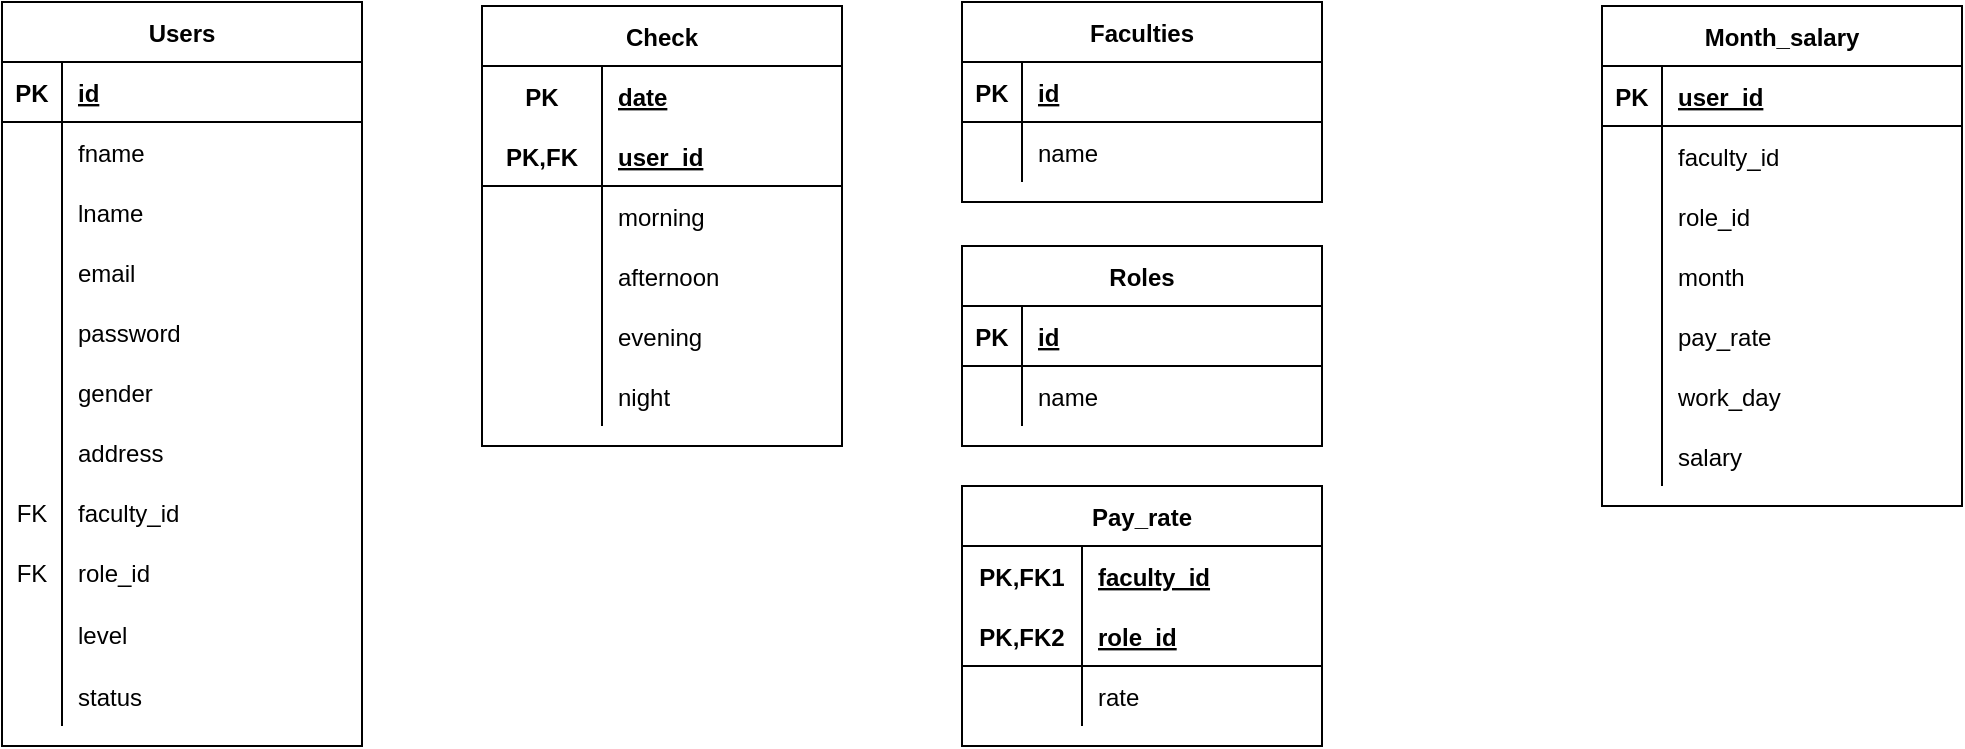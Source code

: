 <mxfile version="18.0.7" type="device"><diagram id="1mXmsZe5PBc4BgzJzt6q" name="Page-1"><mxGraphModel dx="1567" dy="876" grid="1" gridSize="10" guides="1" tooltips="1" connect="1" arrows="1" fold="1" page="1" pageScale="1" pageWidth="1200" pageHeight="1100" background="none" math="0" shadow="0"><root><mxCell id="0"/><mxCell id="1" parent="0"/><mxCell id="cq5-oQ_Dz_RCmPbzkfn3-1" value="Users" style="shape=table;startSize=30;container=1;collapsible=1;childLayout=tableLayout;fixedRows=1;rowLines=0;fontStyle=1;align=center;resizeLast=1;" vertex="1" parent="1"><mxGeometry x="40" y="38" width="180" height="372" as="geometry"/></mxCell><mxCell id="cq5-oQ_Dz_RCmPbzkfn3-2" value="" style="shape=tableRow;horizontal=0;startSize=0;swimlaneHead=0;swimlaneBody=0;fillColor=none;collapsible=0;dropTarget=0;points=[[0,0.5],[1,0.5]];portConstraint=eastwest;top=0;left=0;right=0;bottom=1;" vertex="1" parent="cq5-oQ_Dz_RCmPbzkfn3-1"><mxGeometry y="30" width="180" height="30" as="geometry"/></mxCell><mxCell id="cq5-oQ_Dz_RCmPbzkfn3-3" value="PK" style="shape=partialRectangle;connectable=0;fillColor=none;top=0;left=0;bottom=0;right=0;fontStyle=1;overflow=hidden;" vertex="1" parent="cq5-oQ_Dz_RCmPbzkfn3-2"><mxGeometry width="30" height="30" as="geometry"><mxRectangle width="30" height="30" as="alternateBounds"/></mxGeometry></mxCell><mxCell id="cq5-oQ_Dz_RCmPbzkfn3-4" value="id" style="shape=partialRectangle;connectable=0;fillColor=none;top=0;left=0;bottom=0;right=0;align=left;spacingLeft=6;fontStyle=5;overflow=hidden;" vertex="1" parent="cq5-oQ_Dz_RCmPbzkfn3-2"><mxGeometry x="30" width="150" height="30" as="geometry"><mxRectangle width="150" height="30" as="alternateBounds"/></mxGeometry></mxCell><mxCell id="cq5-oQ_Dz_RCmPbzkfn3-5" value="" style="shape=tableRow;horizontal=0;startSize=0;swimlaneHead=0;swimlaneBody=0;fillColor=none;collapsible=0;dropTarget=0;points=[[0,0.5],[1,0.5]];portConstraint=eastwest;top=0;left=0;right=0;bottom=0;" vertex="1" parent="cq5-oQ_Dz_RCmPbzkfn3-1"><mxGeometry y="60" width="180" height="30" as="geometry"/></mxCell><mxCell id="cq5-oQ_Dz_RCmPbzkfn3-6" value="" style="shape=partialRectangle;connectable=0;fillColor=none;top=0;left=0;bottom=0;right=0;editable=1;overflow=hidden;" vertex="1" parent="cq5-oQ_Dz_RCmPbzkfn3-5"><mxGeometry width="30" height="30" as="geometry"><mxRectangle width="30" height="30" as="alternateBounds"/></mxGeometry></mxCell><mxCell id="cq5-oQ_Dz_RCmPbzkfn3-7" value="fname" style="shape=partialRectangle;connectable=0;fillColor=none;top=0;left=0;bottom=0;right=0;align=left;spacingLeft=6;overflow=hidden;" vertex="1" parent="cq5-oQ_Dz_RCmPbzkfn3-5"><mxGeometry x="30" width="150" height="30" as="geometry"><mxRectangle width="150" height="30" as="alternateBounds"/></mxGeometry></mxCell><mxCell id="cq5-oQ_Dz_RCmPbzkfn3-8" value="" style="shape=tableRow;horizontal=0;startSize=0;swimlaneHead=0;swimlaneBody=0;fillColor=none;collapsible=0;dropTarget=0;points=[[0,0.5],[1,0.5]];portConstraint=eastwest;top=0;left=0;right=0;bottom=0;" vertex="1" parent="cq5-oQ_Dz_RCmPbzkfn3-1"><mxGeometry y="90" width="180" height="30" as="geometry"/></mxCell><mxCell id="cq5-oQ_Dz_RCmPbzkfn3-9" value="" style="shape=partialRectangle;connectable=0;fillColor=none;top=0;left=0;bottom=0;right=0;editable=1;overflow=hidden;" vertex="1" parent="cq5-oQ_Dz_RCmPbzkfn3-8"><mxGeometry width="30" height="30" as="geometry"><mxRectangle width="30" height="30" as="alternateBounds"/></mxGeometry></mxCell><mxCell id="cq5-oQ_Dz_RCmPbzkfn3-10" value="lname" style="shape=partialRectangle;connectable=0;fillColor=none;top=0;left=0;bottom=0;right=0;align=left;spacingLeft=6;overflow=hidden;" vertex="1" parent="cq5-oQ_Dz_RCmPbzkfn3-8"><mxGeometry x="30" width="150" height="30" as="geometry"><mxRectangle width="150" height="30" as="alternateBounds"/></mxGeometry></mxCell><mxCell id="cq5-oQ_Dz_RCmPbzkfn3-23" value="" style="shape=tableRow;horizontal=0;startSize=0;swimlaneHead=0;swimlaneBody=0;fillColor=none;collapsible=0;dropTarget=0;points=[[0,0.5],[1,0.5]];portConstraint=eastwest;top=0;left=0;right=0;bottom=0;" vertex="1" parent="cq5-oQ_Dz_RCmPbzkfn3-1"><mxGeometry y="120" width="180" height="30" as="geometry"/></mxCell><mxCell id="cq5-oQ_Dz_RCmPbzkfn3-24" value="" style="shape=partialRectangle;connectable=0;fillColor=none;top=0;left=0;bottom=0;right=0;editable=1;overflow=hidden;" vertex="1" parent="cq5-oQ_Dz_RCmPbzkfn3-23"><mxGeometry width="30" height="30" as="geometry"><mxRectangle width="30" height="30" as="alternateBounds"/></mxGeometry></mxCell><mxCell id="cq5-oQ_Dz_RCmPbzkfn3-25" value="email" style="shape=partialRectangle;connectable=0;fillColor=none;top=0;left=0;bottom=0;right=0;align=left;spacingLeft=6;overflow=hidden;" vertex="1" parent="cq5-oQ_Dz_RCmPbzkfn3-23"><mxGeometry x="30" width="150" height="30" as="geometry"><mxRectangle width="150" height="30" as="alternateBounds"/></mxGeometry></mxCell><mxCell id="cq5-oQ_Dz_RCmPbzkfn3-26" value="" style="shape=tableRow;horizontal=0;startSize=0;swimlaneHead=0;swimlaneBody=0;fillColor=none;collapsible=0;dropTarget=0;points=[[0,0.5],[1,0.5]];portConstraint=eastwest;top=0;left=0;right=0;bottom=0;" vertex="1" parent="cq5-oQ_Dz_RCmPbzkfn3-1"><mxGeometry y="150" width="180" height="30" as="geometry"/></mxCell><mxCell id="cq5-oQ_Dz_RCmPbzkfn3-27" value="" style="shape=partialRectangle;connectable=0;fillColor=none;top=0;left=0;bottom=0;right=0;editable=1;overflow=hidden;" vertex="1" parent="cq5-oQ_Dz_RCmPbzkfn3-26"><mxGeometry width="30" height="30" as="geometry"><mxRectangle width="30" height="30" as="alternateBounds"/></mxGeometry></mxCell><mxCell id="cq5-oQ_Dz_RCmPbzkfn3-28" value="password " style="shape=partialRectangle;connectable=0;fillColor=none;top=0;left=0;bottom=0;right=0;align=left;spacingLeft=6;overflow=hidden;" vertex="1" parent="cq5-oQ_Dz_RCmPbzkfn3-26"><mxGeometry x="30" width="150" height="30" as="geometry"><mxRectangle width="150" height="30" as="alternateBounds"/></mxGeometry></mxCell><mxCell id="cq5-oQ_Dz_RCmPbzkfn3-29" value="" style="shape=tableRow;horizontal=0;startSize=0;swimlaneHead=0;swimlaneBody=0;fillColor=none;collapsible=0;dropTarget=0;points=[[0,0.5],[1,0.5]];portConstraint=eastwest;top=0;left=0;right=0;bottom=0;" vertex="1" parent="cq5-oQ_Dz_RCmPbzkfn3-1"><mxGeometry y="180" width="180" height="30" as="geometry"/></mxCell><mxCell id="cq5-oQ_Dz_RCmPbzkfn3-30" value="" style="shape=partialRectangle;connectable=0;fillColor=none;top=0;left=0;bottom=0;right=0;editable=1;overflow=hidden;" vertex="1" parent="cq5-oQ_Dz_RCmPbzkfn3-29"><mxGeometry width="30" height="30" as="geometry"><mxRectangle width="30" height="30" as="alternateBounds"/></mxGeometry></mxCell><mxCell id="cq5-oQ_Dz_RCmPbzkfn3-31" value="gender" style="shape=partialRectangle;connectable=0;fillColor=none;top=0;left=0;bottom=0;right=0;align=left;spacingLeft=6;overflow=hidden;" vertex="1" parent="cq5-oQ_Dz_RCmPbzkfn3-29"><mxGeometry x="30" width="150" height="30" as="geometry"><mxRectangle width="150" height="30" as="alternateBounds"/></mxGeometry></mxCell><mxCell id="cq5-oQ_Dz_RCmPbzkfn3-32" value="" style="shape=tableRow;horizontal=0;startSize=0;swimlaneHead=0;swimlaneBody=0;fillColor=none;collapsible=0;dropTarget=0;points=[[0,0.5],[1,0.5]];portConstraint=eastwest;top=0;left=0;right=0;bottom=0;" vertex="1" parent="cq5-oQ_Dz_RCmPbzkfn3-1"><mxGeometry y="210" width="180" height="30" as="geometry"/></mxCell><mxCell id="cq5-oQ_Dz_RCmPbzkfn3-33" value="" style="shape=partialRectangle;connectable=0;fillColor=none;top=0;left=0;bottom=0;right=0;editable=1;overflow=hidden;" vertex="1" parent="cq5-oQ_Dz_RCmPbzkfn3-32"><mxGeometry width="30" height="30" as="geometry"><mxRectangle width="30" height="30" as="alternateBounds"/></mxGeometry></mxCell><mxCell id="cq5-oQ_Dz_RCmPbzkfn3-34" value="address" style="shape=partialRectangle;connectable=0;fillColor=none;top=0;left=0;bottom=0;right=0;align=left;spacingLeft=6;overflow=hidden;" vertex="1" parent="cq5-oQ_Dz_RCmPbzkfn3-32"><mxGeometry x="30" width="150" height="30" as="geometry"><mxRectangle width="150" height="30" as="alternateBounds"/></mxGeometry></mxCell><mxCell id="cq5-oQ_Dz_RCmPbzkfn3-78" value="" style="shape=tableRow;horizontal=0;startSize=0;swimlaneHead=0;swimlaneBody=0;fillColor=none;collapsible=0;dropTarget=0;points=[[0,0.5],[1,0.5]];portConstraint=eastwest;top=0;left=0;right=0;bottom=0;" vertex="1" parent="cq5-oQ_Dz_RCmPbzkfn3-1"><mxGeometry y="240" width="180" height="30" as="geometry"/></mxCell><mxCell id="cq5-oQ_Dz_RCmPbzkfn3-79" value="FK" style="shape=partialRectangle;connectable=0;fillColor=none;top=0;left=0;bottom=0;right=0;fontStyle=0;overflow=hidden;" vertex="1" parent="cq5-oQ_Dz_RCmPbzkfn3-78"><mxGeometry width="30" height="30" as="geometry"><mxRectangle width="30" height="30" as="alternateBounds"/></mxGeometry></mxCell><mxCell id="cq5-oQ_Dz_RCmPbzkfn3-80" value="faculty_id" style="shape=partialRectangle;connectable=0;fillColor=none;top=0;left=0;bottom=0;right=0;align=left;spacingLeft=6;fontStyle=0;overflow=hidden;" vertex="1" parent="cq5-oQ_Dz_RCmPbzkfn3-78"><mxGeometry x="30" width="150" height="30" as="geometry"><mxRectangle width="150" height="30" as="alternateBounds"/></mxGeometry></mxCell><mxCell id="cq5-oQ_Dz_RCmPbzkfn3-86" value="" style="shape=tableRow;horizontal=0;startSize=0;swimlaneHead=0;swimlaneBody=0;fillColor=none;collapsible=0;dropTarget=0;points=[[0,0.5],[1,0.5]];portConstraint=eastwest;top=0;left=0;right=0;bottom=0;" vertex="1" parent="cq5-oQ_Dz_RCmPbzkfn3-1"><mxGeometry y="270" width="180" height="30" as="geometry"/></mxCell><mxCell id="cq5-oQ_Dz_RCmPbzkfn3-87" value="FK" style="shape=partialRectangle;connectable=0;fillColor=none;top=0;left=0;bottom=0;right=0;fontStyle=0;overflow=hidden;" vertex="1" parent="cq5-oQ_Dz_RCmPbzkfn3-86"><mxGeometry width="30" height="30" as="geometry"><mxRectangle width="30" height="30" as="alternateBounds"/></mxGeometry></mxCell><mxCell id="cq5-oQ_Dz_RCmPbzkfn3-88" value="role_id" style="shape=partialRectangle;connectable=0;fillColor=none;top=0;left=0;bottom=0;right=0;align=left;spacingLeft=6;fontStyle=0;overflow=hidden;" vertex="1" parent="cq5-oQ_Dz_RCmPbzkfn3-86"><mxGeometry x="30" width="150" height="30" as="geometry"><mxRectangle width="150" height="30" as="alternateBounds"/></mxGeometry></mxCell><mxCell id="cq5-oQ_Dz_RCmPbzkfn3-65" value="" style="shape=tableRow;horizontal=0;startSize=0;swimlaneHead=0;swimlaneBody=0;fillColor=none;collapsible=0;dropTarget=0;points=[[0,0.5],[1,0.5]];portConstraint=eastwest;top=0;left=0;right=0;bottom=0;" vertex="1" parent="cq5-oQ_Dz_RCmPbzkfn3-1"><mxGeometry y="300" width="180" height="32" as="geometry"/></mxCell><mxCell id="cq5-oQ_Dz_RCmPbzkfn3-66" value="" style="shape=partialRectangle;connectable=0;fillColor=none;top=0;left=0;bottom=0;right=0;editable=1;overflow=hidden;" vertex="1" parent="cq5-oQ_Dz_RCmPbzkfn3-65"><mxGeometry width="30" height="32" as="geometry"><mxRectangle width="30" height="32" as="alternateBounds"/></mxGeometry></mxCell><mxCell id="cq5-oQ_Dz_RCmPbzkfn3-67" value="level" style="shape=partialRectangle;connectable=0;fillColor=none;top=0;left=0;bottom=0;right=0;align=left;spacingLeft=6;overflow=hidden;" vertex="1" parent="cq5-oQ_Dz_RCmPbzkfn3-65"><mxGeometry x="30" width="150" height="32" as="geometry"><mxRectangle width="150" height="32" as="alternateBounds"/></mxGeometry></mxCell><mxCell id="cq5-oQ_Dz_RCmPbzkfn3-68" value="" style="shape=tableRow;horizontal=0;startSize=0;swimlaneHead=0;swimlaneBody=0;fillColor=none;collapsible=0;dropTarget=0;points=[[0,0.5],[1,0.5]];portConstraint=eastwest;top=0;left=0;right=0;bottom=0;" vertex="1" parent="cq5-oQ_Dz_RCmPbzkfn3-1"><mxGeometry y="332" width="180" height="30" as="geometry"/></mxCell><mxCell id="cq5-oQ_Dz_RCmPbzkfn3-69" value="" style="shape=partialRectangle;connectable=0;fillColor=none;top=0;left=0;bottom=0;right=0;editable=1;overflow=hidden;" vertex="1" parent="cq5-oQ_Dz_RCmPbzkfn3-68"><mxGeometry width="30" height="30" as="geometry"><mxRectangle width="30" height="30" as="alternateBounds"/></mxGeometry></mxCell><mxCell id="cq5-oQ_Dz_RCmPbzkfn3-70" value="status" style="shape=partialRectangle;connectable=0;fillColor=none;top=0;left=0;bottom=0;right=0;align=left;spacingLeft=6;overflow=hidden;" vertex="1" parent="cq5-oQ_Dz_RCmPbzkfn3-68"><mxGeometry x="30" width="150" height="30" as="geometry"><mxRectangle width="150" height="30" as="alternateBounds"/></mxGeometry></mxCell><mxCell id="cq5-oQ_Dz_RCmPbzkfn3-103" value="" style="shape=tableRow;horizontal=0;startSize=0;swimlaneHead=0;swimlaneBody=0;fillColor=none;collapsible=0;dropTarget=0;points=[[0,0.5],[1,0.5]];portConstraint=eastwest;top=0;left=0;right=0;bottom=0;" vertex="1" parent="1"><mxGeometry x="280" y="190" width="180" height="30" as="geometry"/></mxCell><mxCell id="cq5-oQ_Dz_RCmPbzkfn3-104" value="" style="shape=partialRectangle;connectable=0;fillColor=none;top=0;left=0;bottom=0;right=0;editable=1;overflow=hidden;" vertex="1" parent="cq5-oQ_Dz_RCmPbzkfn3-103"><mxGeometry width="30" height="30" as="geometry"><mxRectangle width="30" height="30" as="alternateBounds"/></mxGeometry></mxCell><mxCell id="cq5-oQ_Dz_RCmPbzkfn3-106" value="" style="shape=tableRow;horizontal=0;startSize=0;swimlaneHead=0;swimlaneBody=0;fillColor=none;collapsible=0;dropTarget=0;points=[[0,0.5],[1,0.5]];portConstraint=eastwest;top=0;left=0;right=0;bottom=0;" vertex="1" parent="1"><mxGeometry x="280" y="220" width="180" height="30" as="geometry"/></mxCell><mxCell id="cq5-oQ_Dz_RCmPbzkfn3-107" value="" style="shape=partialRectangle;connectable=0;fillColor=none;top=0;left=0;bottom=0;right=0;editable=1;overflow=hidden;" vertex="1" parent="cq5-oQ_Dz_RCmPbzkfn3-106"><mxGeometry width="30" height="30" as="geometry"><mxRectangle width="30" height="30" as="alternateBounds"/></mxGeometry></mxCell><mxCell id="cq5-oQ_Dz_RCmPbzkfn3-109" value="" style="shape=tableRow;horizontal=0;startSize=0;swimlaneHead=0;swimlaneBody=0;fillColor=none;collapsible=0;dropTarget=0;points=[[0,0.5],[1,0.5]];portConstraint=eastwest;top=0;left=0;right=0;bottom=0;" vertex="1" parent="1"><mxGeometry x="280" y="250" width="180" height="30" as="geometry"/></mxCell><mxCell id="cq5-oQ_Dz_RCmPbzkfn3-110" value="" style="shape=partialRectangle;connectable=0;fillColor=none;top=0;left=0;bottom=0;right=0;editable=1;overflow=hidden;" vertex="1" parent="cq5-oQ_Dz_RCmPbzkfn3-109"><mxGeometry width="30" height="30" as="geometry"><mxRectangle width="30" height="30" as="alternateBounds"/></mxGeometry></mxCell><mxCell id="cq5-oQ_Dz_RCmPbzkfn3-160" value="Check" style="shape=table;startSize=30;container=1;collapsible=1;childLayout=tableLayout;fixedRows=1;rowLines=0;fontStyle=1;align=center;resizeLast=1;" vertex="1" parent="1"><mxGeometry x="280" y="40" width="180" height="220" as="geometry"/></mxCell><mxCell id="cq5-oQ_Dz_RCmPbzkfn3-161" value="" style="shape=tableRow;horizontal=0;startSize=0;swimlaneHead=0;swimlaneBody=0;fillColor=none;collapsible=0;dropTarget=0;points=[[0,0.5],[1,0.5]];portConstraint=eastwest;top=0;left=0;right=0;bottom=0;" vertex="1" parent="cq5-oQ_Dz_RCmPbzkfn3-160"><mxGeometry y="30" width="180" height="30" as="geometry"/></mxCell><mxCell id="cq5-oQ_Dz_RCmPbzkfn3-162" value="PK" style="shape=partialRectangle;connectable=0;fillColor=none;top=0;left=0;bottom=0;right=0;fontStyle=1;overflow=hidden;" vertex="1" parent="cq5-oQ_Dz_RCmPbzkfn3-161"><mxGeometry width="60" height="30" as="geometry"><mxRectangle width="60" height="30" as="alternateBounds"/></mxGeometry></mxCell><mxCell id="cq5-oQ_Dz_RCmPbzkfn3-163" value="date" style="shape=partialRectangle;connectable=0;fillColor=none;top=0;left=0;bottom=0;right=0;align=left;spacingLeft=6;fontStyle=5;overflow=hidden;" vertex="1" parent="cq5-oQ_Dz_RCmPbzkfn3-161"><mxGeometry x="60" width="120" height="30" as="geometry"><mxRectangle width="120" height="30" as="alternateBounds"/></mxGeometry></mxCell><mxCell id="cq5-oQ_Dz_RCmPbzkfn3-164" value="" style="shape=tableRow;horizontal=0;startSize=0;swimlaneHead=0;swimlaneBody=0;fillColor=none;collapsible=0;dropTarget=0;points=[[0,0.5],[1,0.5]];portConstraint=eastwest;top=0;left=0;right=0;bottom=1;" vertex="1" parent="cq5-oQ_Dz_RCmPbzkfn3-160"><mxGeometry y="60" width="180" height="30" as="geometry"/></mxCell><mxCell id="cq5-oQ_Dz_RCmPbzkfn3-165" value="PK,FK" style="shape=partialRectangle;connectable=0;fillColor=none;top=0;left=0;bottom=0;right=0;fontStyle=1;overflow=hidden;" vertex="1" parent="cq5-oQ_Dz_RCmPbzkfn3-164"><mxGeometry width="60" height="30" as="geometry"><mxRectangle width="60" height="30" as="alternateBounds"/></mxGeometry></mxCell><mxCell id="cq5-oQ_Dz_RCmPbzkfn3-166" value="user_id" style="shape=partialRectangle;connectable=0;fillColor=none;top=0;left=0;bottom=0;right=0;align=left;spacingLeft=6;fontStyle=5;overflow=hidden;" vertex="1" parent="cq5-oQ_Dz_RCmPbzkfn3-164"><mxGeometry x="60" width="120" height="30" as="geometry"><mxRectangle width="120" height="30" as="alternateBounds"/></mxGeometry></mxCell><mxCell id="cq5-oQ_Dz_RCmPbzkfn3-167" value="" style="shape=tableRow;horizontal=0;startSize=0;swimlaneHead=0;swimlaneBody=0;fillColor=none;collapsible=0;dropTarget=0;points=[[0,0.5],[1,0.5]];portConstraint=eastwest;top=0;left=0;right=0;bottom=0;" vertex="1" parent="cq5-oQ_Dz_RCmPbzkfn3-160"><mxGeometry y="90" width="180" height="30" as="geometry"/></mxCell><mxCell id="cq5-oQ_Dz_RCmPbzkfn3-168" value="" style="shape=partialRectangle;connectable=0;fillColor=none;top=0;left=0;bottom=0;right=0;editable=1;overflow=hidden;" vertex="1" parent="cq5-oQ_Dz_RCmPbzkfn3-167"><mxGeometry width="60" height="30" as="geometry"><mxRectangle width="60" height="30" as="alternateBounds"/></mxGeometry></mxCell><mxCell id="cq5-oQ_Dz_RCmPbzkfn3-169" value="morning" style="shape=partialRectangle;connectable=0;fillColor=none;top=0;left=0;bottom=0;right=0;align=left;spacingLeft=6;overflow=hidden;" vertex="1" parent="cq5-oQ_Dz_RCmPbzkfn3-167"><mxGeometry x="60" width="120" height="30" as="geometry"><mxRectangle width="120" height="30" as="alternateBounds"/></mxGeometry></mxCell><mxCell id="cq5-oQ_Dz_RCmPbzkfn3-170" value="" style="shape=tableRow;horizontal=0;startSize=0;swimlaneHead=0;swimlaneBody=0;fillColor=none;collapsible=0;dropTarget=0;points=[[0,0.5],[1,0.5]];portConstraint=eastwest;top=0;left=0;right=0;bottom=0;" vertex="1" parent="cq5-oQ_Dz_RCmPbzkfn3-160"><mxGeometry y="120" width="180" height="30" as="geometry"/></mxCell><mxCell id="cq5-oQ_Dz_RCmPbzkfn3-171" value="" style="shape=partialRectangle;connectable=0;fillColor=none;top=0;left=0;bottom=0;right=0;editable=1;overflow=hidden;" vertex="1" parent="cq5-oQ_Dz_RCmPbzkfn3-170"><mxGeometry width="60" height="30" as="geometry"><mxRectangle width="60" height="30" as="alternateBounds"/></mxGeometry></mxCell><mxCell id="cq5-oQ_Dz_RCmPbzkfn3-172" value="afternoon" style="shape=partialRectangle;connectable=0;fillColor=none;top=0;left=0;bottom=0;right=0;align=left;spacingLeft=6;overflow=hidden;" vertex="1" parent="cq5-oQ_Dz_RCmPbzkfn3-170"><mxGeometry x="60" width="120" height="30" as="geometry"><mxRectangle width="120" height="30" as="alternateBounds"/></mxGeometry></mxCell><mxCell id="cq5-oQ_Dz_RCmPbzkfn3-179" value="" style="shape=tableRow;horizontal=0;startSize=0;swimlaneHead=0;swimlaneBody=0;fillColor=none;collapsible=0;dropTarget=0;points=[[0,0.5],[1,0.5]];portConstraint=eastwest;top=0;left=0;right=0;bottom=0;" vertex="1" parent="cq5-oQ_Dz_RCmPbzkfn3-160"><mxGeometry y="150" width="180" height="30" as="geometry"/></mxCell><mxCell id="cq5-oQ_Dz_RCmPbzkfn3-180" value="" style="shape=partialRectangle;connectable=0;fillColor=none;top=0;left=0;bottom=0;right=0;editable=1;overflow=hidden;" vertex="1" parent="cq5-oQ_Dz_RCmPbzkfn3-179"><mxGeometry width="60" height="30" as="geometry"><mxRectangle width="60" height="30" as="alternateBounds"/></mxGeometry></mxCell><mxCell id="cq5-oQ_Dz_RCmPbzkfn3-181" value="evening" style="shape=partialRectangle;connectable=0;fillColor=none;top=0;left=0;bottom=0;right=0;align=left;spacingLeft=6;overflow=hidden;" vertex="1" parent="cq5-oQ_Dz_RCmPbzkfn3-179"><mxGeometry x="60" width="120" height="30" as="geometry"><mxRectangle width="120" height="30" as="alternateBounds"/></mxGeometry></mxCell><mxCell id="cq5-oQ_Dz_RCmPbzkfn3-182" value="" style="shape=tableRow;horizontal=0;startSize=0;swimlaneHead=0;swimlaneBody=0;fillColor=none;collapsible=0;dropTarget=0;points=[[0,0.5],[1,0.5]];portConstraint=eastwest;top=0;left=0;right=0;bottom=0;" vertex="1" parent="cq5-oQ_Dz_RCmPbzkfn3-160"><mxGeometry y="180" width="180" height="30" as="geometry"/></mxCell><mxCell id="cq5-oQ_Dz_RCmPbzkfn3-183" value="" style="shape=partialRectangle;connectable=0;fillColor=none;top=0;left=0;bottom=0;right=0;editable=1;overflow=hidden;" vertex="1" parent="cq5-oQ_Dz_RCmPbzkfn3-182"><mxGeometry width="60" height="30" as="geometry"><mxRectangle width="60" height="30" as="alternateBounds"/></mxGeometry></mxCell><mxCell id="cq5-oQ_Dz_RCmPbzkfn3-184" value="night" style="shape=partialRectangle;connectable=0;fillColor=none;top=0;left=0;bottom=0;right=0;align=left;spacingLeft=6;overflow=hidden;" vertex="1" parent="cq5-oQ_Dz_RCmPbzkfn3-182"><mxGeometry x="60" width="120" height="30" as="geometry"><mxRectangle width="120" height="30" as="alternateBounds"/></mxGeometry></mxCell><mxCell id="cq5-oQ_Dz_RCmPbzkfn3-185" value="Faculties" style="shape=table;startSize=30;container=1;collapsible=1;childLayout=tableLayout;fixedRows=1;rowLines=0;fontStyle=1;align=center;resizeLast=1;" vertex="1" parent="1"><mxGeometry x="520" y="38" width="180" height="100" as="geometry"/></mxCell><mxCell id="cq5-oQ_Dz_RCmPbzkfn3-186" value="" style="shape=tableRow;horizontal=0;startSize=0;swimlaneHead=0;swimlaneBody=0;fillColor=none;collapsible=0;dropTarget=0;points=[[0,0.5],[1,0.5]];portConstraint=eastwest;top=0;left=0;right=0;bottom=1;" vertex="1" parent="cq5-oQ_Dz_RCmPbzkfn3-185"><mxGeometry y="30" width="180" height="30" as="geometry"/></mxCell><mxCell id="cq5-oQ_Dz_RCmPbzkfn3-187" value="PK" style="shape=partialRectangle;connectable=0;fillColor=none;top=0;left=0;bottom=0;right=0;fontStyle=1;overflow=hidden;" vertex="1" parent="cq5-oQ_Dz_RCmPbzkfn3-186"><mxGeometry width="30" height="30" as="geometry"><mxRectangle width="30" height="30" as="alternateBounds"/></mxGeometry></mxCell><mxCell id="cq5-oQ_Dz_RCmPbzkfn3-188" value="id" style="shape=partialRectangle;connectable=0;fillColor=none;top=0;left=0;bottom=0;right=0;align=left;spacingLeft=6;fontStyle=5;overflow=hidden;" vertex="1" parent="cq5-oQ_Dz_RCmPbzkfn3-186"><mxGeometry x="30" width="150" height="30" as="geometry"><mxRectangle width="150" height="30" as="alternateBounds"/></mxGeometry></mxCell><mxCell id="cq5-oQ_Dz_RCmPbzkfn3-189" value="" style="shape=tableRow;horizontal=0;startSize=0;swimlaneHead=0;swimlaneBody=0;fillColor=none;collapsible=0;dropTarget=0;points=[[0,0.5],[1,0.5]];portConstraint=eastwest;top=0;left=0;right=0;bottom=0;" vertex="1" parent="cq5-oQ_Dz_RCmPbzkfn3-185"><mxGeometry y="60" width="180" height="30" as="geometry"/></mxCell><mxCell id="cq5-oQ_Dz_RCmPbzkfn3-190" value="" style="shape=partialRectangle;connectable=0;fillColor=none;top=0;left=0;bottom=0;right=0;editable=1;overflow=hidden;" vertex="1" parent="cq5-oQ_Dz_RCmPbzkfn3-189"><mxGeometry width="30" height="30" as="geometry"><mxRectangle width="30" height="30" as="alternateBounds"/></mxGeometry></mxCell><mxCell id="cq5-oQ_Dz_RCmPbzkfn3-191" value="name" style="shape=partialRectangle;connectable=0;fillColor=none;top=0;left=0;bottom=0;right=0;align=left;spacingLeft=6;overflow=hidden;" vertex="1" parent="cq5-oQ_Dz_RCmPbzkfn3-189"><mxGeometry x="30" width="150" height="30" as="geometry"><mxRectangle width="150" height="30" as="alternateBounds"/></mxGeometry></mxCell><mxCell id="cq5-oQ_Dz_RCmPbzkfn3-198" value="Roles" style="shape=table;startSize=30;container=1;collapsible=1;childLayout=tableLayout;fixedRows=1;rowLines=0;fontStyle=1;align=center;resizeLast=1;" vertex="1" parent="1"><mxGeometry x="520" y="160" width="180" height="100" as="geometry"/></mxCell><mxCell id="cq5-oQ_Dz_RCmPbzkfn3-199" value="" style="shape=tableRow;horizontal=0;startSize=0;swimlaneHead=0;swimlaneBody=0;fillColor=none;collapsible=0;dropTarget=0;points=[[0,0.5],[1,0.5]];portConstraint=eastwest;top=0;left=0;right=0;bottom=1;" vertex="1" parent="cq5-oQ_Dz_RCmPbzkfn3-198"><mxGeometry y="30" width="180" height="30" as="geometry"/></mxCell><mxCell id="cq5-oQ_Dz_RCmPbzkfn3-200" value="PK" style="shape=partialRectangle;connectable=0;fillColor=none;top=0;left=0;bottom=0;right=0;fontStyle=1;overflow=hidden;" vertex="1" parent="cq5-oQ_Dz_RCmPbzkfn3-199"><mxGeometry width="30" height="30" as="geometry"><mxRectangle width="30" height="30" as="alternateBounds"/></mxGeometry></mxCell><mxCell id="cq5-oQ_Dz_RCmPbzkfn3-201" value="id" style="shape=partialRectangle;connectable=0;fillColor=none;top=0;left=0;bottom=0;right=0;align=left;spacingLeft=6;fontStyle=5;overflow=hidden;" vertex="1" parent="cq5-oQ_Dz_RCmPbzkfn3-199"><mxGeometry x="30" width="150" height="30" as="geometry"><mxRectangle width="150" height="30" as="alternateBounds"/></mxGeometry></mxCell><mxCell id="cq5-oQ_Dz_RCmPbzkfn3-202" value="" style="shape=tableRow;horizontal=0;startSize=0;swimlaneHead=0;swimlaneBody=0;fillColor=none;collapsible=0;dropTarget=0;points=[[0,0.5],[1,0.5]];portConstraint=eastwest;top=0;left=0;right=0;bottom=0;" vertex="1" parent="cq5-oQ_Dz_RCmPbzkfn3-198"><mxGeometry y="60" width="180" height="30" as="geometry"/></mxCell><mxCell id="cq5-oQ_Dz_RCmPbzkfn3-203" value="" style="shape=partialRectangle;connectable=0;fillColor=none;top=0;left=0;bottom=0;right=0;editable=1;overflow=hidden;" vertex="1" parent="cq5-oQ_Dz_RCmPbzkfn3-202"><mxGeometry width="30" height="30" as="geometry"><mxRectangle width="30" height="30" as="alternateBounds"/></mxGeometry></mxCell><mxCell id="cq5-oQ_Dz_RCmPbzkfn3-204" value="name" style="shape=partialRectangle;connectable=0;fillColor=none;top=0;left=0;bottom=0;right=0;align=left;spacingLeft=6;overflow=hidden;" vertex="1" parent="cq5-oQ_Dz_RCmPbzkfn3-202"><mxGeometry x="30" width="150" height="30" as="geometry"><mxRectangle width="150" height="30" as="alternateBounds"/></mxGeometry></mxCell><mxCell id="cq5-oQ_Dz_RCmPbzkfn3-275" value="Month_salary" style="shape=table;startSize=30;container=1;collapsible=1;childLayout=tableLayout;fixedRows=1;rowLines=0;fontStyle=1;align=center;resizeLast=1;strokeColor=default;" vertex="1" parent="1"><mxGeometry x="840" y="40" width="180" height="250" as="geometry"/></mxCell><mxCell id="cq5-oQ_Dz_RCmPbzkfn3-276" value="" style="shape=tableRow;horizontal=0;startSize=0;swimlaneHead=0;swimlaneBody=0;fillColor=none;collapsible=0;dropTarget=0;points=[[0,0.5],[1,0.5]];portConstraint=eastwest;top=0;left=0;right=0;bottom=1;strokeColor=default;" vertex="1" parent="cq5-oQ_Dz_RCmPbzkfn3-275"><mxGeometry y="30" width="180" height="30" as="geometry"/></mxCell><mxCell id="cq5-oQ_Dz_RCmPbzkfn3-277" value="PK" style="shape=partialRectangle;connectable=0;fillColor=none;top=0;left=0;bottom=0;right=0;fontStyle=1;overflow=hidden;strokeColor=default;" vertex="1" parent="cq5-oQ_Dz_RCmPbzkfn3-276"><mxGeometry width="30" height="30" as="geometry"><mxRectangle width="30" height="30" as="alternateBounds"/></mxGeometry></mxCell><mxCell id="cq5-oQ_Dz_RCmPbzkfn3-278" value="user_id" style="shape=partialRectangle;connectable=0;fillColor=none;top=0;left=0;bottom=0;right=0;align=left;spacingLeft=6;fontStyle=5;overflow=hidden;strokeColor=default;" vertex="1" parent="cq5-oQ_Dz_RCmPbzkfn3-276"><mxGeometry x="30" width="150" height="30" as="geometry"><mxRectangle width="150" height="30" as="alternateBounds"/></mxGeometry></mxCell><mxCell id="cq5-oQ_Dz_RCmPbzkfn3-279" value="" style="shape=tableRow;horizontal=0;startSize=0;swimlaneHead=0;swimlaneBody=0;fillColor=none;collapsible=0;dropTarget=0;points=[[0,0.5],[1,0.5]];portConstraint=eastwest;top=0;left=0;right=0;bottom=0;strokeColor=default;" vertex="1" parent="cq5-oQ_Dz_RCmPbzkfn3-275"><mxGeometry y="60" width="180" height="30" as="geometry"/></mxCell><mxCell id="cq5-oQ_Dz_RCmPbzkfn3-280" value="" style="shape=partialRectangle;connectable=0;fillColor=none;top=0;left=0;bottom=0;right=0;editable=1;overflow=hidden;strokeColor=default;" vertex="1" parent="cq5-oQ_Dz_RCmPbzkfn3-279"><mxGeometry width="30" height="30" as="geometry"><mxRectangle width="30" height="30" as="alternateBounds"/></mxGeometry></mxCell><mxCell id="cq5-oQ_Dz_RCmPbzkfn3-281" value="faculty_id" style="shape=partialRectangle;connectable=0;fillColor=none;top=0;left=0;bottom=0;right=0;align=left;spacingLeft=6;overflow=hidden;strokeColor=default;" vertex="1" parent="cq5-oQ_Dz_RCmPbzkfn3-279"><mxGeometry x="30" width="150" height="30" as="geometry"><mxRectangle width="150" height="30" as="alternateBounds"/></mxGeometry></mxCell><mxCell id="cq5-oQ_Dz_RCmPbzkfn3-303" value="" style="shape=tableRow;horizontal=0;startSize=0;swimlaneHead=0;swimlaneBody=0;fillColor=none;collapsible=0;dropTarget=0;points=[[0,0.5],[1,0.5]];portConstraint=eastwest;top=0;left=0;right=0;bottom=0;strokeColor=default;" vertex="1" parent="cq5-oQ_Dz_RCmPbzkfn3-275"><mxGeometry y="90" width="180" height="30" as="geometry"/></mxCell><mxCell id="cq5-oQ_Dz_RCmPbzkfn3-304" value="" style="shape=partialRectangle;connectable=0;fillColor=none;top=0;left=0;bottom=0;right=0;editable=1;overflow=hidden;strokeColor=default;" vertex="1" parent="cq5-oQ_Dz_RCmPbzkfn3-303"><mxGeometry width="30" height="30" as="geometry"><mxRectangle width="30" height="30" as="alternateBounds"/></mxGeometry></mxCell><mxCell id="cq5-oQ_Dz_RCmPbzkfn3-305" value="role_id" style="shape=partialRectangle;connectable=0;fillColor=none;top=0;left=0;bottom=0;right=0;align=left;spacingLeft=6;overflow=hidden;strokeColor=default;" vertex="1" parent="cq5-oQ_Dz_RCmPbzkfn3-303"><mxGeometry x="30" width="150" height="30" as="geometry"><mxRectangle width="150" height="30" as="alternateBounds"/></mxGeometry></mxCell><mxCell id="cq5-oQ_Dz_RCmPbzkfn3-300" value="" style="shape=tableRow;horizontal=0;startSize=0;swimlaneHead=0;swimlaneBody=0;fillColor=none;collapsible=0;dropTarget=0;points=[[0,0.5],[1,0.5]];portConstraint=eastwest;top=0;left=0;right=0;bottom=0;strokeColor=default;" vertex="1" parent="cq5-oQ_Dz_RCmPbzkfn3-275"><mxGeometry y="120" width="180" height="30" as="geometry"/></mxCell><mxCell id="cq5-oQ_Dz_RCmPbzkfn3-301" value="" style="shape=partialRectangle;connectable=0;fillColor=none;top=0;left=0;bottom=0;right=0;editable=1;overflow=hidden;strokeColor=default;" vertex="1" parent="cq5-oQ_Dz_RCmPbzkfn3-300"><mxGeometry width="30" height="30" as="geometry"><mxRectangle width="30" height="30" as="alternateBounds"/></mxGeometry></mxCell><mxCell id="cq5-oQ_Dz_RCmPbzkfn3-302" value="month" style="shape=partialRectangle;connectable=0;fillColor=none;top=0;left=0;bottom=0;right=0;align=left;spacingLeft=6;overflow=hidden;strokeColor=default;" vertex="1" parent="cq5-oQ_Dz_RCmPbzkfn3-300"><mxGeometry x="30" width="150" height="30" as="geometry"><mxRectangle width="150" height="30" as="alternateBounds"/></mxGeometry></mxCell><mxCell id="cq5-oQ_Dz_RCmPbzkfn3-297" value="" style="shape=tableRow;horizontal=0;startSize=0;swimlaneHead=0;swimlaneBody=0;fillColor=none;collapsible=0;dropTarget=0;points=[[0,0.5],[1,0.5]];portConstraint=eastwest;top=0;left=0;right=0;bottom=0;strokeColor=default;" vertex="1" parent="cq5-oQ_Dz_RCmPbzkfn3-275"><mxGeometry y="150" width="180" height="30" as="geometry"/></mxCell><mxCell id="cq5-oQ_Dz_RCmPbzkfn3-298" value="" style="shape=partialRectangle;connectable=0;fillColor=none;top=0;left=0;bottom=0;right=0;editable=1;overflow=hidden;strokeColor=default;" vertex="1" parent="cq5-oQ_Dz_RCmPbzkfn3-297"><mxGeometry width="30" height="30" as="geometry"><mxRectangle width="30" height="30" as="alternateBounds"/></mxGeometry></mxCell><mxCell id="cq5-oQ_Dz_RCmPbzkfn3-299" value="pay_rate" style="shape=partialRectangle;connectable=0;fillColor=none;top=0;left=0;bottom=0;right=0;align=left;spacingLeft=6;overflow=hidden;strokeColor=default;" vertex="1" parent="cq5-oQ_Dz_RCmPbzkfn3-297"><mxGeometry x="30" width="150" height="30" as="geometry"><mxRectangle width="150" height="30" as="alternateBounds"/></mxGeometry></mxCell><mxCell id="cq5-oQ_Dz_RCmPbzkfn3-282" value="" style="shape=tableRow;horizontal=0;startSize=0;swimlaneHead=0;swimlaneBody=0;fillColor=none;collapsible=0;dropTarget=0;points=[[0,0.5],[1,0.5]];portConstraint=eastwest;top=0;left=0;right=0;bottom=0;strokeColor=default;" vertex="1" parent="cq5-oQ_Dz_RCmPbzkfn3-275"><mxGeometry y="180" width="180" height="30" as="geometry"/></mxCell><mxCell id="cq5-oQ_Dz_RCmPbzkfn3-283" value="" style="shape=partialRectangle;connectable=0;fillColor=none;top=0;left=0;bottom=0;right=0;editable=1;overflow=hidden;strokeColor=default;" vertex="1" parent="cq5-oQ_Dz_RCmPbzkfn3-282"><mxGeometry width="30" height="30" as="geometry"><mxRectangle width="30" height="30" as="alternateBounds"/></mxGeometry></mxCell><mxCell id="cq5-oQ_Dz_RCmPbzkfn3-284" value="work_day" style="shape=partialRectangle;connectable=0;fillColor=none;top=0;left=0;bottom=0;right=0;align=left;spacingLeft=6;overflow=hidden;strokeColor=default;" vertex="1" parent="cq5-oQ_Dz_RCmPbzkfn3-282"><mxGeometry x="30" width="150" height="30" as="geometry"><mxRectangle width="150" height="30" as="alternateBounds"/></mxGeometry></mxCell><mxCell id="cq5-oQ_Dz_RCmPbzkfn3-285" value="" style="shape=tableRow;horizontal=0;startSize=0;swimlaneHead=0;swimlaneBody=0;fillColor=none;collapsible=0;dropTarget=0;points=[[0,0.5],[1,0.5]];portConstraint=eastwest;top=0;left=0;right=0;bottom=0;strokeColor=default;" vertex="1" parent="cq5-oQ_Dz_RCmPbzkfn3-275"><mxGeometry y="210" width="180" height="30" as="geometry"/></mxCell><mxCell id="cq5-oQ_Dz_RCmPbzkfn3-286" value="" style="shape=partialRectangle;connectable=0;fillColor=none;top=0;left=0;bottom=0;right=0;editable=1;overflow=hidden;strokeColor=default;" vertex="1" parent="cq5-oQ_Dz_RCmPbzkfn3-285"><mxGeometry width="30" height="30" as="geometry"><mxRectangle width="30" height="30" as="alternateBounds"/></mxGeometry></mxCell><mxCell id="cq5-oQ_Dz_RCmPbzkfn3-287" value="salary" style="shape=partialRectangle;connectable=0;fillColor=none;top=0;left=0;bottom=0;right=0;align=left;spacingLeft=6;overflow=hidden;strokeColor=default;" vertex="1" parent="cq5-oQ_Dz_RCmPbzkfn3-285"><mxGeometry x="30" width="150" height="30" as="geometry"><mxRectangle width="150" height="30" as="alternateBounds"/></mxGeometry></mxCell><mxCell id="cq5-oQ_Dz_RCmPbzkfn3-319" value="Pay_rate" style="shape=table;startSize=30;container=1;collapsible=1;childLayout=tableLayout;fixedRows=1;rowLines=0;fontStyle=1;align=center;resizeLast=1;strokeColor=default;" vertex="1" parent="1"><mxGeometry x="520" y="280" width="180" height="130" as="geometry"/></mxCell><mxCell id="cq5-oQ_Dz_RCmPbzkfn3-320" value="" style="shape=tableRow;horizontal=0;startSize=0;swimlaneHead=0;swimlaneBody=0;fillColor=none;collapsible=0;dropTarget=0;points=[[0,0.5],[1,0.5]];portConstraint=eastwest;top=0;left=0;right=0;bottom=0;strokeColor=default;" vertex="1" parent="cq5-oQ_Dz_RCmPbzkfn3-319"><mxGeometry y="30" width="180" height="30" as="geometry"/></mxCell><mxCell id="cq5-oQ_Dz_RCmPbzkfn3-321" value="PK,FK1" style="shape=partialRectangle;connectable=0;fillColor=none;top=0;left=0;bottom=0;right=0;fontStyle=1;overflow=hidden;strokeColor=default;" vertex="1" parent="cq5-oQ_Dz_RCmPbzkfn3-320"><mxGeometry width="60" height="30" as="geometry"><mxRectangle width="60" height="30" as="alternateBounds"/></mxGeometry></mxCell><mxCell id="cq5-oQ_Dz_RCmPbzkfn3-322" value="faculty_id" style="shape=partialRectangle;connectable=0;fillColor=none;top=0;left=0;bottom=0;right=0;align=left;spacingLeft=6;fontStyle=5;overflow=hidden;strokeColor=default;" vertex="1" parent="cq5-oQ_Dz_RCmPbzkfn3-320"><mxGeometry x="60" width="120" height="30" as="geometry"><mxRectangle width="120" height="30" as="alternateBounds"/></mxGeometry></mxCell><mxCell id="cq5-oQ_Dz_RCmPbzkfn3-323" value="" style="shape=tableRow;horizontal=0;startSize=0;swimlaneHead=0;swimlaneBody=0;fillColor=none;collapsible=0;dropTarget=0;points=[[0,0.5],[1,0.5]];portConstraint=eastwest;top=0;left=0;right=0;bottom=1;strokeColor=default;" vertex="1" parent="cq5-oQ_Dz_RCmPbzkfn3-319"><mxGeometry y="60" width="180" height="30" as="geometry"/></mxCell><mxCell id="cq5-oQ_Dz_RCmPbzkfn3-324" value="PK,FK2" style="shape=partialRectangle;connectable=0;fillColor=none;top=0;left=0;bottom=0;right=0;fontStyle=1;overflow=hidden;strokeColor=default;" vertex="1" parent="cq5-oQ_Dz_RCmPbzkfn3-323"><mxGeometry width="60" height="30" as="geometry"><mxRectangle width="60" height="30" as="alternateBounds"/></mxGeometry></mxCell><mxCell id="cq5-oQ_Dz_RCmPbzkfn3-325" value="role_id" style="shape=partialRectangle;connectable=0;fillColor=none;top=0;left=0;bottom=0;right=0;align=left;spacingLeft=6;fontStyle=5;overflow=hidden;strokeColor=default;" vertex="1" parent="cq5-oQ_Dz_RCmPbzkfn3-323"><mxGeometry x="60" width="120" height="30" as="geometry"><mxRectangle width="120" height="30" as="alternateBounds"/></mxGeometry></mxCell><mxCell id="cq5-oQ_Dz_RCmPbzkfn3-326" value="" style="shape=tableRow;horizontal=0;startSize=0;swimlaneHead=0;swimlaneBody=0;fillColor=none;collapsible=0;dropTarget=0;points=[[0,0.5],[1,0.5]];portConstraint=eastwest;top=0;left=0;right=0;bottom=0;strokeColor=default;" vertex="1" parent="cq5-oQ_Dz_RCmPbzkfn3-319"><mxGeometry y="90" width="180" height="30" as="geometry"/></mxCell><mxCell id="cq5-oQ_Dz_RCmPbzkfn3-327" value="" style="shape=partialRectangle;connectable=0;fillColor=none;top=0;left=0;bottom=0;right=0;editable=1;overflow=hidden;strokeColor=default;" vertex="1" parent="cq5-oQ_Dz_RCmPbzkfn3-326"><mxGeometry width="60" height="30" as="geometry"><mxRectangle width="60" height="30" as="alternateBounds"/></mxGeometry></mxCell><mxCell id="cq5-oQ_Dz_RCmPbzkfn3-328" value="rate" style="shape=partialRectangle;connectable=0;fillColor=none;top=0;left=0;bottom=0;right=0;align=left;spacingLeft=6;overflow=hidden;strokeColor=default;" vertex="1" parent="cq5-oQ_Dz_RCmPbzkfn3-326"><mxGeometry x="60" width="120" height="30" as="geometry"><mxRectangle width="120" height="30" as="alternateBounds"/></mxGeometry></mxCell></root></mxGraphModel></diagram></mxfile>